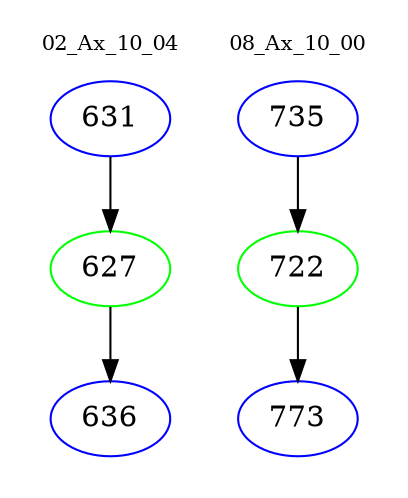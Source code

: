 digraph{
subgraph cluster_0 {
color = white
label = "02_Ax_10_04";
fontsize=10;
T0_631 [label="631", color="blue"]
T0_631 -> T0_627 [color="black"]
T0_627 [label="627", color="green"]
T0_627 -> T0_636 [color="black"]
T0_636 [label="636", color="blue"]
}
subgraph cluster_1 {
color = white
label = "08_Ax_10_00";
fontsize=10;
T1_735 [label="735", color="blue"]
T1_735 -> T1_722 [color="black"]
T1_722 [label="722", color="green"]
T1_722 -> T1_773 [color="black"]
T1_773 [label="773", color="blue"]
}
}
